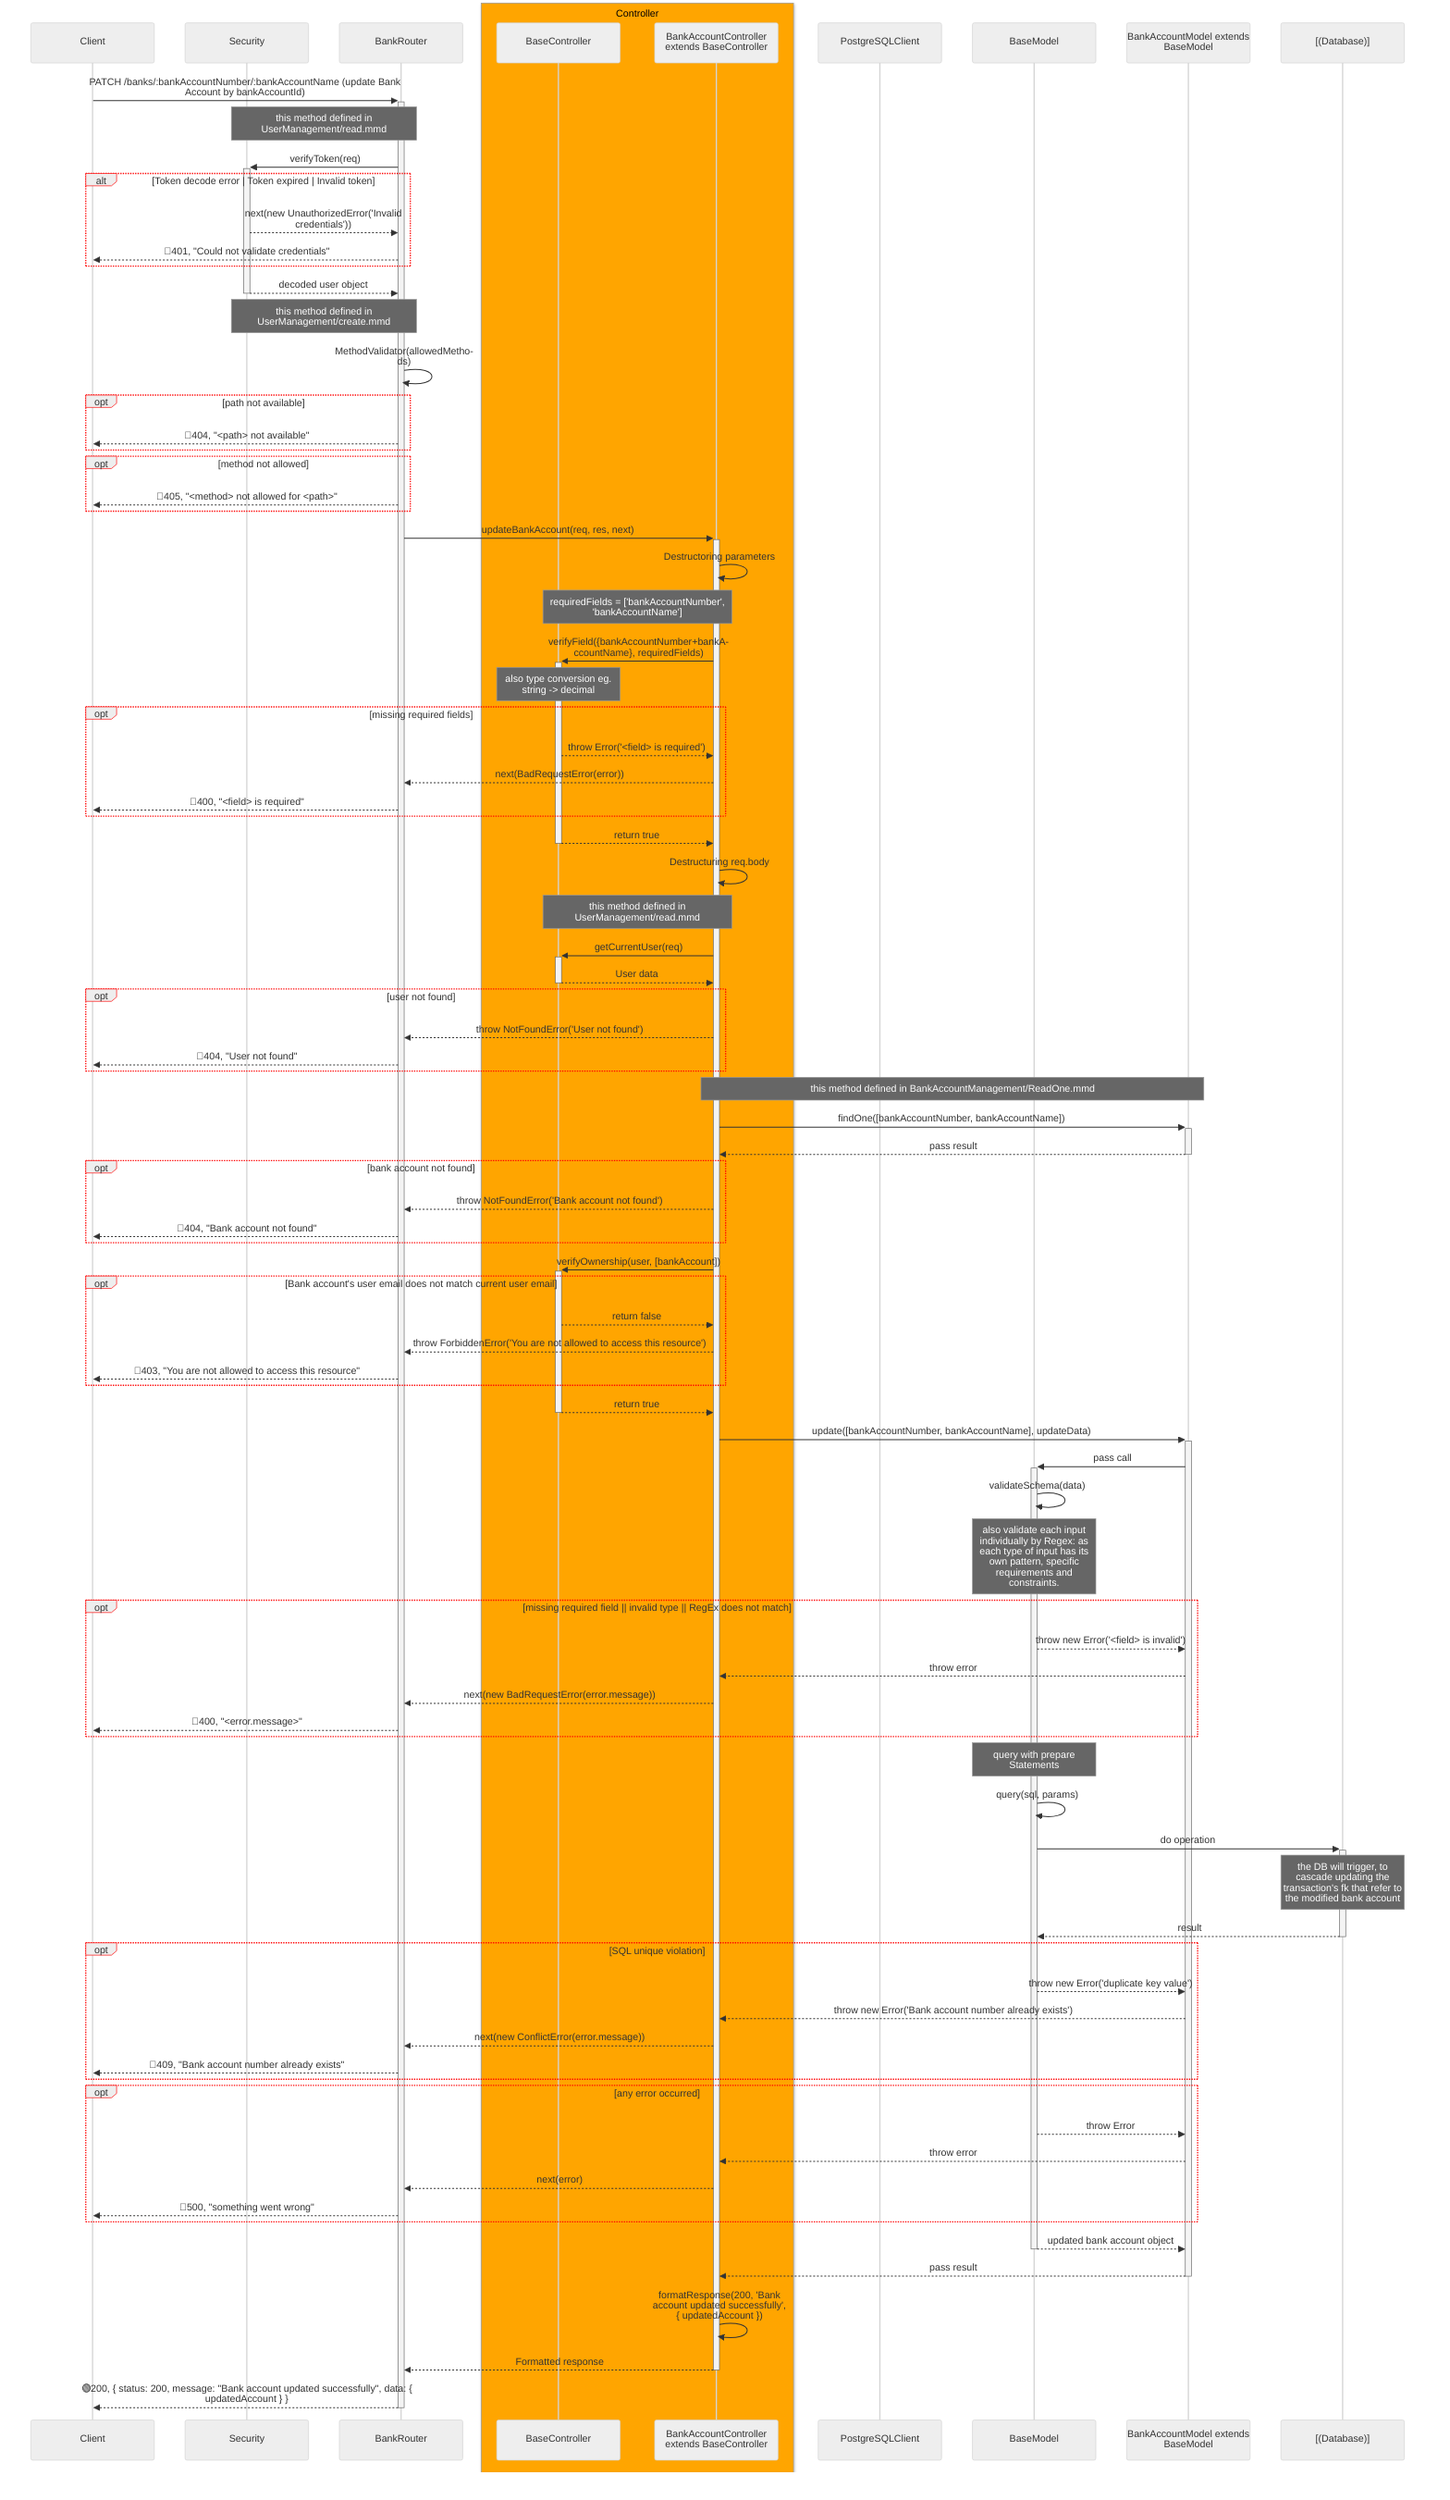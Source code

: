 %%{
    init: {
        "theme":"neutral",
        "themeVariables": {
            'labelBoxBorderColor': '#ff0000'
        },
        "sequence": { 
            "wrap": true, 
            "width": 200 
        } 
    }
}%%
sequenceDiagram
    participant Client
    participant Sec as Security
    participant Router as BankRouter
    box orange Controller
        participant BaseCont as BaseController
        participant Cont as BankAccountController extends BaseController
    end
    participant PGClient as PostgreSQLClient
    participant BaseModel as BaseModel 
    participant Model as BankAccountModel extends BaseModel
    participant DB as [(Database)]

    Client->>+Router: PATCH /banks/:bankAccountNumber/:bankAccountName (update Bank Account by bankAccountId)
    Note over Sec, Router: this method defined in UserManagement/read.mmd
    Router->>+Sec: verifyToken(req)
    alt Token decode error | Token expired | Invalid token
        Sec-->>Router: next(new UnauthorizedError('Invalid credentials'))
        Router-->>Client: 🔴401, "Could not validate credentials"
    end
    Sec-->>-Router: decoded user object 

    Note over Sec, Router: this method defined in UserManagement/create.mmd
    Router->>Router: MethodValidator(allowedMethods)
    opt path not available
        Router-->>Client: 🔴404, "<path> not available"
    end
    opt method not allowed
        Router-->>Client: 🔴405, "<method> not allowed for <path>"
    end
    Router->>+Cont: updateBankAccount(req, res, next)
    Cont->>Cont: Destructoring parameters
    Note over Cont, BaseCont: requiredFields = ['bankAccountNumber', 'bankAccountName']
    Cont->>+BaseCont: verifyField({bankAccountNumber+bankAccountName}, requiredFields)
    Note over BaseCont: also type conversion eg. string -> decimal
    opt missing required fields
        BaseCont-->>Cont: throw Error('<field> is required')
        Cont-->>Router: next(BadRequestError(error))
        Router-->>Client: 🔴400, "<field> is required"
    end
    BaseCont-->>-Cont: return true
    Cont->>Cont: Destructuring req.body
    Note over Cont, BaseCont: this method defined in UserManagement/read.mmd
    Cont->>+BaseCont: getCurrentUser(req)
    BaseCont-->>-Cont: User data
    opt user not found
        Cont-->>Router: throw NotFoundError('User not found')
        Router-->>Client: 🔴404, "User not found"
    end

    Note over Cont, Model: this method defined in BankAccountManagement/ReadOne.mmd
    Cont->>+Model: findOne([bankAccountNumber, bankAccountName])
    Model-->>-Cont: pass result
    opt bank account not found
        Cont-->>Router: throw NotFoundError('Bank account not found')
        Router-->>Client: 🔴404, "Bank account not found"
    end

    Cont->>+BaseCont: verifyOwnership(user, [bankAccount])
    opt Bank account's user email does not match current user email
        BaseCont-->>Cont: return false
        Cont-->>Router: throw ForbiddenError('You are not allowed to access this resource')
        Router-->>Client: 🔴403, "You are not allowed to access this resource"
    end
    BaseCont-->>-Cont: return true
    Cont->>+Model: update([bankAccountNumber, bankAccountName], updateData)
    Model->>+BaseModel: pass call
    BaseModel->>BaseModel: validateSchema(data) 
    Note over BaseModel: also validate each input individually by Regex: as each type of input has its own pattern, specific requirements and constraints.
    opt missing required field || invalid type || RegEx does not match
        BaseModel-->>Model: throw new Error('<field> is invalid')
        Model-->>Cont: throw error
        Cont-->>Router: next(new BadRequestError(error.message))
        Router-->>Client: 🔴400, "<error.message>"
    end
    Note over BaseModel: query with prepare Statements
    BaseModel->>BaseModel: query(sql, params)
    BaseModel->>+DB: do operation
    Note over DB: the DB will trigger, to cascade updating the transaction's fk that refer to the modified bank account
    DB-->>-BaseModel: result
    opt SQL unique violation
        BaseModel-->>Model: throw new Error('duplicate key value')
        Model-->>Cont: throw new Error('Bank account number already exists')
        Cont-->>Router: next(new ConflictError(error.message))
        Router-->>Client: 🔴409, "Bank account number already exists"
    end
    opt any error occurred
        BaseModel-->>Model: throw Error
        Model-->>Cont: throw error
        Cont-->>Router: next(error)
        Router-->>Client: 🔴500, "something went wrong"
    end
    BaseModel-->>-Model: updated bank account object
    Model-->>-Cont: pass result
    Cont->>Cont: formatResponse(200, 'Bank account updated successfully', { updatedAccount })
    Cont-->>-Router: Formatted response
    Router-->>-Client: 🟢200, { status: 200, message: "Bank account updated successfully", data: { updatedAccount } }